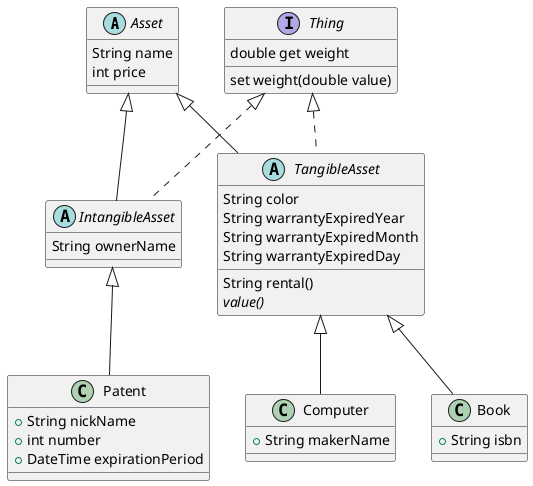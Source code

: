 @startuml

abstract class Asset {
String name
int price
}

interface Thing {
double get weight
set weight(double value)
}

'무형 자산
abstract class IntangibleAsset extends Asset implements Thing {
String ownerName
}

'유형 자산
abstract class TangibleAsset extends Asset implements Thing {
String color
String warrantyExpiredYear
String warrantyExpiredMonth
String warrantyExpiredDay

String rental()
{abstract} value()
}

'무형 자산 상속
class Patent extends IntangibleAsset {
'특허 명칭
+ String nickName
'특허 번호
+ int number
+ DateTime expirationPeriod
}

'유형 자산 상속
class Book extends TangibleAsset {
+ String isbn
}

'유형 자산 상속
class Computer extends TangibleAsset {
+ String makerName
}

@enduml